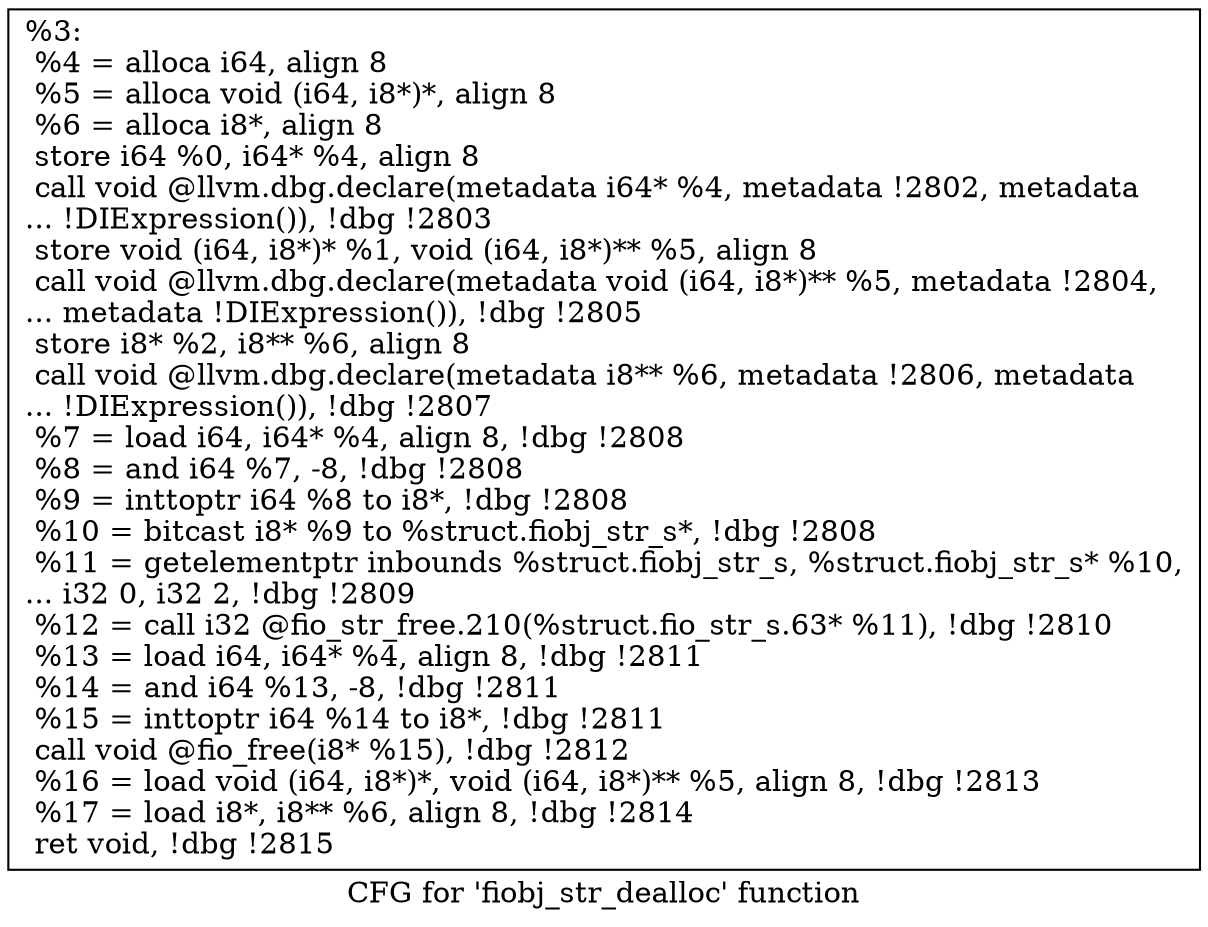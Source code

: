 digraph "CFG for 'fiobj_str_dealloc' function" {
	label="CFG for 'fiobj_str_dealloc' function";

	Node0x55685202b6b0 [shape=record,label="{%3:\l  %4 = alloca i64, align 8\l  %5 = alloca void (i64, i8*)*, align 8\l  %6 = alloca i8*, align 8\l  store i64 %0, i64* %4, align 8\l  call void @llvm.dbg.declare(metadata i64* %4, metadata !2802, metadata\l... !DIExpression()), !dbg !2803\l  store void (i64, i8*)* %1, void (i64, i8*)** %5, align 8\l  call void @llvm.dbg.declare(metadata void (i64, i8*)** %5, metadata !2804,\l... metadata !DIExpression()), !dbg !2805\l  store i8* %2, i8** %6, align 8\l  call void @llvm.dbg.declare(metadata i8** %6, metadata !2806, metadata\l... !DIExpression()), !dbg !2807\l  %7 = load i64, i64* %4, align 8, !dbg !2808\l  %8 = and i64 %7, -8, !dbg !2808\l  %9 = inttoptr i64 %8 to i8*, !dbg !2808\l  %10 = bitcast i8* %9 to %struct.fiobj_str_s*, !dbg !2808\l  %11 = getelementptr inbounds %struct.fiobj_str_s, %struct.fiobj_str_s* %10,\l... i32 0, i32 2, !dbg !2809\l  %12 = call i32 @fio_str_free.210(%struct.fio_str_s.63* %11), !dbg !2810\l  %13 = load i64, i64* %4, align 8, !dbg !2811\l  %14 = and i64 %13, -8, !dbg !2811\l  %15 = inttoptr i64 %14 to i8*, !dbg !2811\l  call void @fio_free(i8* %15), !dbg !2812\l  %16 = load void (i64, i8*)*, void (i64, i8*)** %5, align 8, !dbg !2813\l  %17 = load i8*, i8** %6, align 8, !dbg !2814\l  ret void, !dbg !2815\l}"];
}
